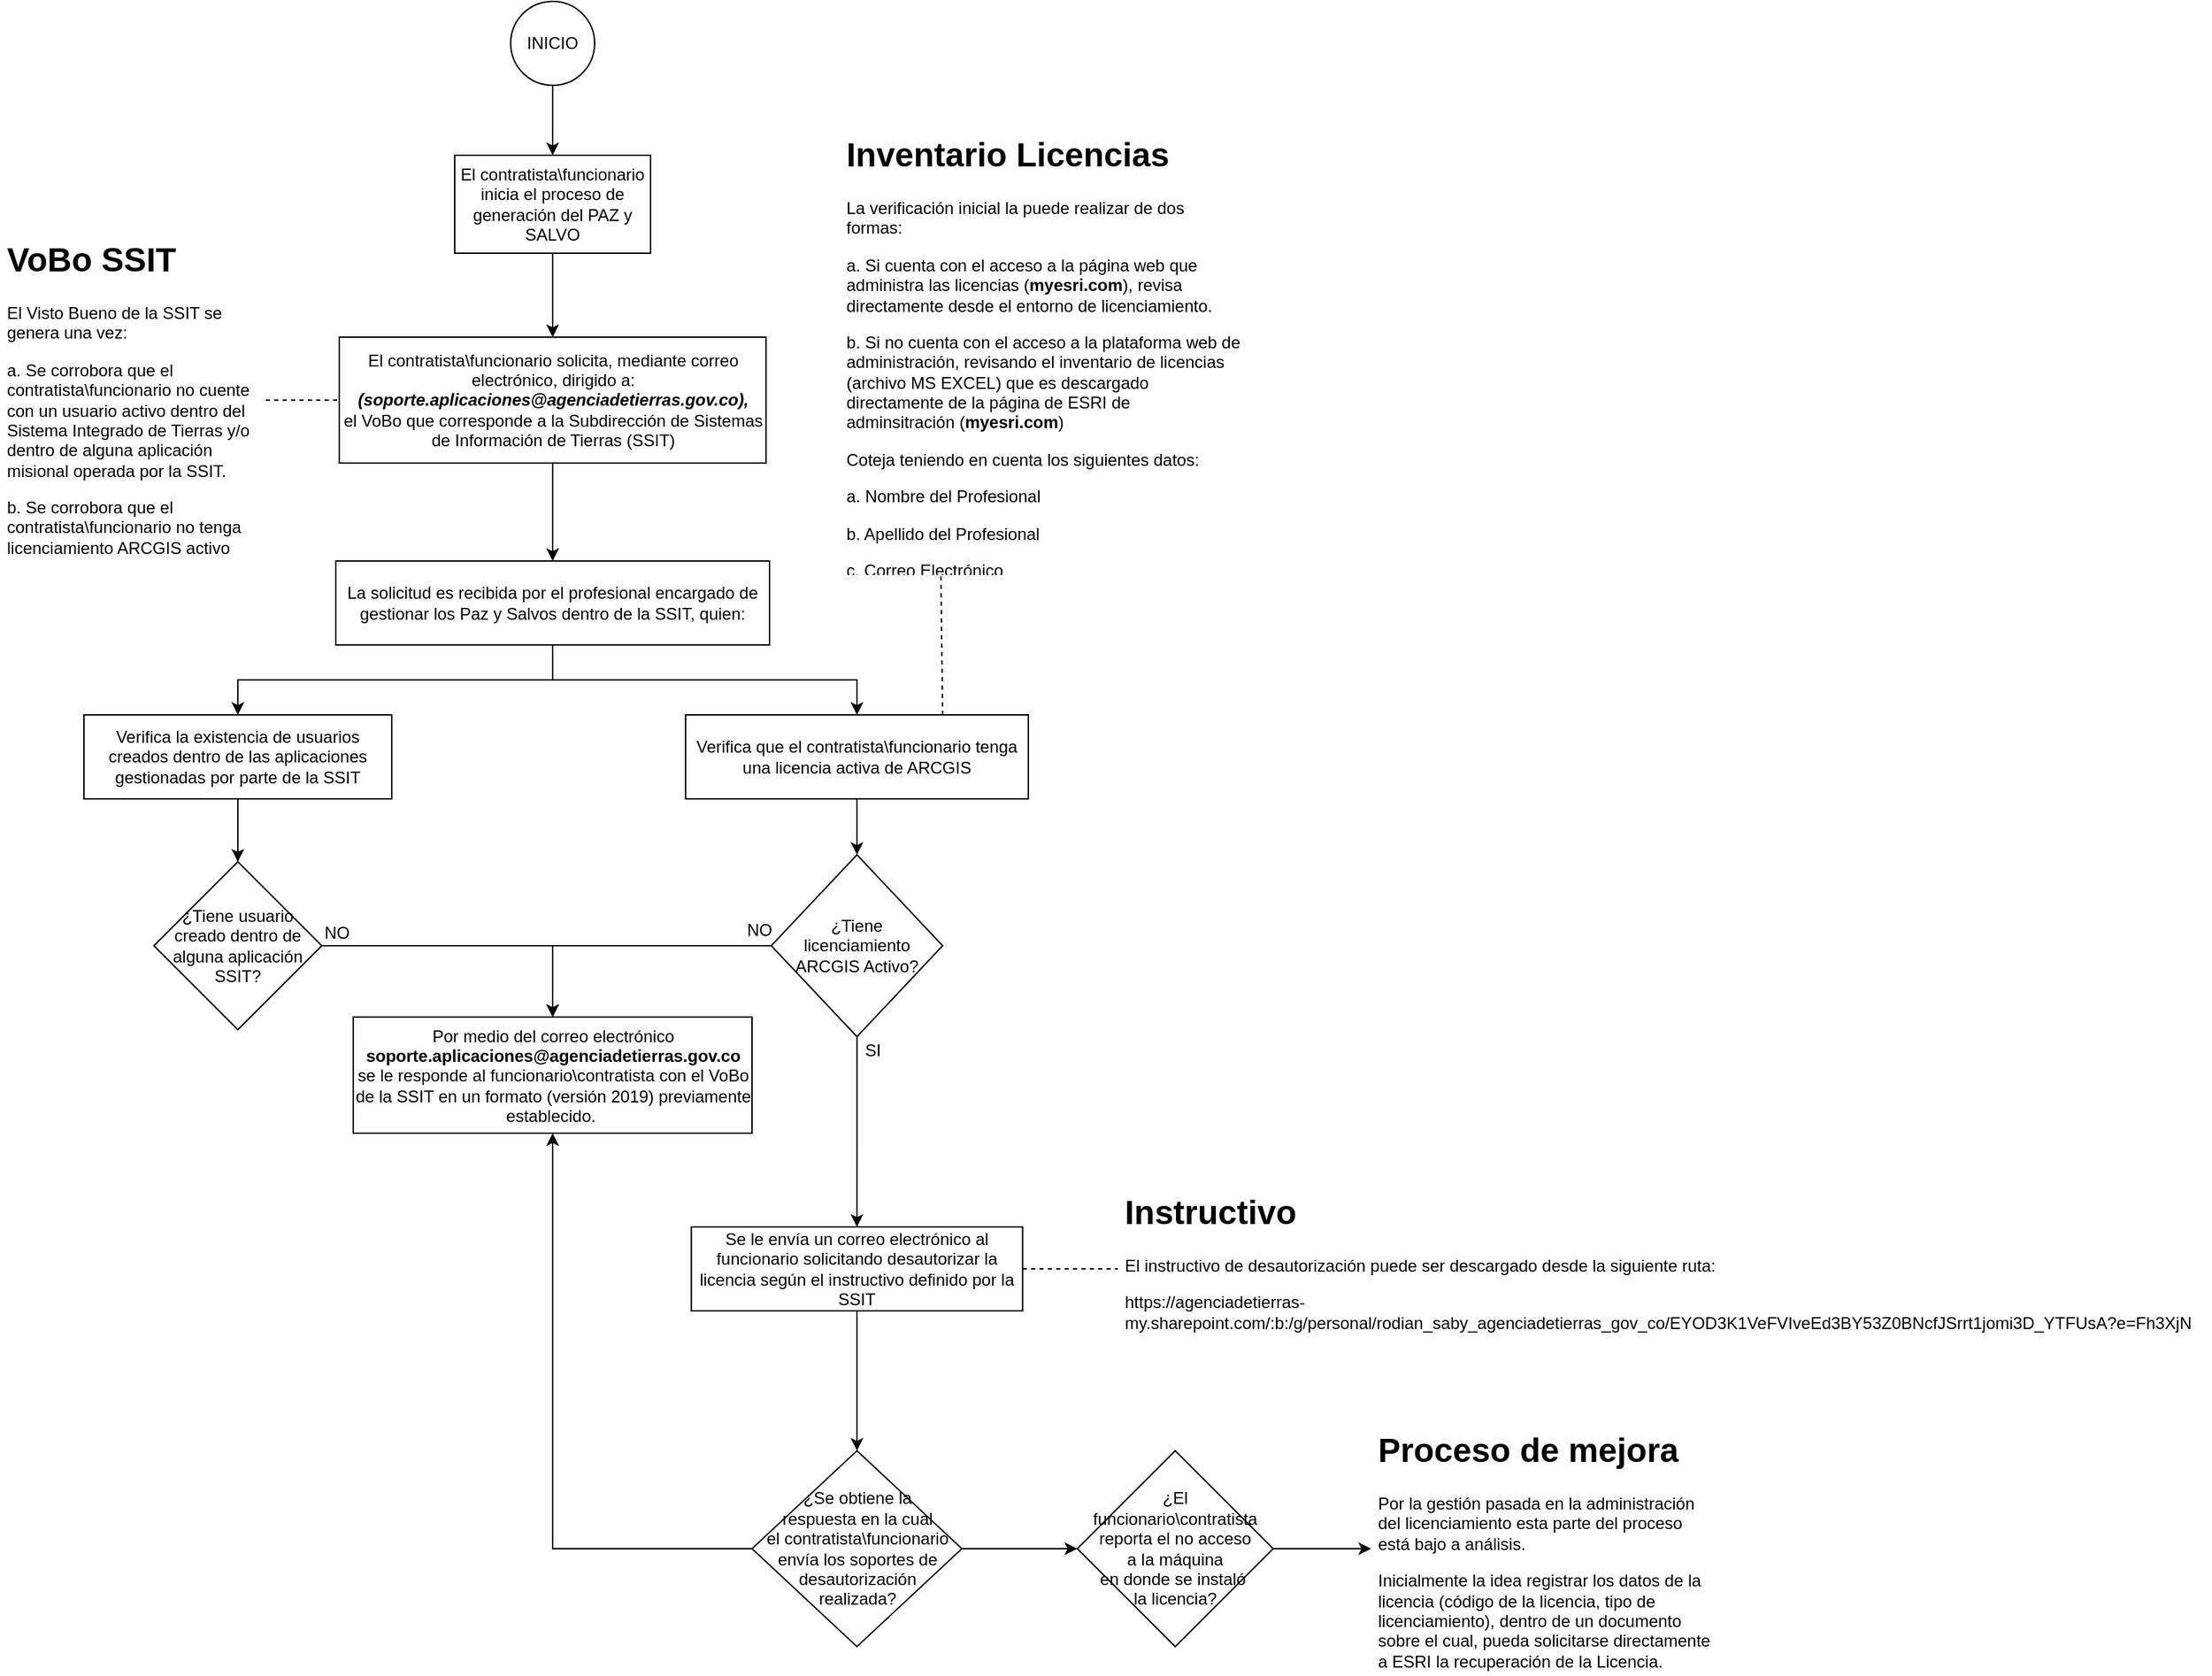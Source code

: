 <mxfile version="13.3.7" type="github">
  <diagram id="EWO0N7kChD3yhIQkibt1" name="Page-1">
    <mxGraphModel dx="1289" dy="804" grid="1" gridSize="10" guides="1" tooltips="1" connect="1" arrows="1" fold="1" page="1" pageScale="1" pageWidth="1169" pageHeight="827" math="0" shadow="0">
      <root>
        <mxCell id="0" />
        <mxCell id="1" parent="0" />
        <mxCell id="-iUiOwt4sMBN9Z4fG8X7-7" style="edgeStyle=orthogonalEdgeStyle;rounded=0;orthogonalLoop=1;jettySize=auto;html=1;exitX=0.5;exitY=1;exitDx=0;exitDy=0;entryX=0.5;entryY=0;entryDx=0;entryDy=0;" parent="1" source="-iUiOwt4sMBN9Z4fG8X7-1" target="-iUiOwt4sMBN9Z4fG8X7-2" edge="1">
          <mxGeometry relative="1" as="geometry" />
        </mxCell>
        <mxCell id="-iUiOwt4sMBN9Z4fG8X7-1" value="INICIO" style="ellipse;whiteSpace=wrap;html=1;aspect=fixed;" parent="1" vertex="1">
          <mxGeometry x="545" y="44" width="60" height="60" as="geometry" />
        </mxCell>
        <mxCell id="-iUiOwt4sMBN9Z4fG8X7-10" style="edgeStyle=orthogonalEdgeStyle;rounded=0;orthogonalLoop=1;jettySize=auto;html=1;exitX=0.5;exitY=1;exitDx=0;exitDy=0;entryX=0.5;entryY=0;entryDx=0;entryDy=0;" parent="1" source="-iUiOwt4sMBN9Z4fG8X7-2" target="-iUiOwt4sMBN9Z4fG8X7-3" edge="1">
          <mxGeometry relative="1" as="geometry" />
        </mxCell>
        <mxCell id="-iUiOwt4sMBN9Z4fG8X7-2" value="El contratista\funcionario inicia el proceso de generación del PAZ y SALVO" style="rounded=0;whiteSpace=wrap;html=1;" parent="1" vertex="1">
          <mxGeometry x="505" y="154" width="140" height="70" as="geometry" />
        </mxCell>
        <mxCell id="-iUiOwt4sMBN9Z4fG8X7-12" style="edgeStyle=orthogonalEdgeStyle;rounded=0;orthogonalLoop=1;jettySize=auto;html=1;" parent="1" source="-iUiOwt4sMBN9Z4fG8X7-3" target="-iUiOwt4sMBN9Z4fG8X7-11" edge="1">
          <mxGeometry relative="1" as="geometry" />
        </mxCell>
        <mxCell id="-iUiOwt4sMBN9Z4fG8X7-3" value="El contratista\funcionario solicita, mediante correo electrónico, dirigido a: &lt;b&gt;&lt;i&gt;(soporte.aplicaciones@agenciadetierras.gov.co), &lt;/i&gt;&lt;/b&gt;&lt;br&gt;el VoBo que corresponde a la Subdirección de Sistemas de Información de Tierras (SSIT)" style="rounded=0;whiteSpace=wrap;html=1;" parent="1" vertex="1">
          <mxGeometry x="422.5" y="284" width="305" height="90" as="geometry" />
        </mxCell>
        <mxCell id="-iUiOwt4sMBN9Z4fG8X7-4" value="&lt;h1&gt;VoBo SSIT&lt;/h1&gt;&lt;p&gt;El Visto Bueno de la SSIT se genera una vez:&lt;/p&gt;&lt;p&gt;a. Se corrobora que el contratista\funcionario no cuente con un usuario activo dentro del Sistema Integrado de Tierras y/o dentro de alguna aplicación misional operada por la SSIT.&lt;/p&gt;&lt;p&gt;b. Se corrobora que el contratista\funcionario no tenga licenciamiento ARCGIS activo&lt;/p&gt;" style="text;html=1;strokeColor=none;fillColor=none;spacing=5;spacingTop=-20;whiteSpace=wrap;overflow=hidden;rounded=0;" parent="1" vertex="1">
          <mxGeometry x="180" y="209" width="190" height="240" as="geometry" />
        </mxCell>
        <mxCell id="-iUiOwt4sMBN9Z4fG8X7-18" style="edgeStyle=orthogonalEdgeStyle;rounded=0;orthogonalLoop=1;jettySize=auto;html=1;entryX=0.5;entryY=0;entryDx=0;entryDy=0;" parent="1" source="-iUiOwt4sMBN9Z4fG8X7-11" target="-iUiOwt4sMBN9Z4fG8X7-16" edge="1">
          <mxGeometry relative="1" as="geometry" />
        </mxCell>
        <mxCell id="-iUiOwt4sMBN9Z4fG8X7-19" style="edgeStyle=orthogonalEdgeStyle;rounded=0;orthogonalLoop=1;jettySize=auto;html=1;exitX=0.5;exitY=1;exitDx=0;exitDy=0;" parent="1" source="-iUiOwt4sMBN9Z4fG8X7-11" target="-iUiOwt4sMBN9Z4fG8X7-17" edge="1">
          <mxGeometry relative="1" as="geometry" />
        </mxCell>
        <mxCell id="-iUiOwt4sMBN9Z4fG8X7-11" value="La solicitud es recibida por el profesional encargado de gestionar los Paz y Salvos dentro de la SSIT, quien:" style="rounded=0;whiteSpace=wrap;html=1;" parent="1" vertex="1">
          <mxGeometry x="420" y="444" width="310" height="60" as="geometry" />
        </mxCell>
        <mxCell id="-iUiOwt4sMBN9Z4fG8X7-13" value="" style="endArrow=none;dashed=1;html=1;entryX=0;entryY=0.5;entryDx=0;entryDy=0;exitX=1;exitY=0.5;exitDx=0;exitDy=0;" parent="1" source="-iUiOwt4sMBN9Z4fG8X7-4" target="-iUiOwt4sMBN9Z4fG8X7-3" edge="1">
          <mxGeometry width="50" height="50" relative="1" as="geometry">
            <mxPoint x="290" y="544" as="sourcePoint" />
            <mxPoint x="340" y="494" as="targetPoint" />
          </mxGeometry>
        </mxCell>
        <mxCell id="-iUiOwt4sMBN9Z4fG8X7-29" style="edgeStyle=orthogonalEdgeStyle;rounded=0;orthogonalLoop=1;jettySize=auto;html=1;entryX=0.5;entryY=0;entryDx=0;entryDy=0;" parent="1" source="-iUiOwt4sMBN9Z4fG8X7-16" target="-iUiOwt4sMBN9Z4fG8X7-28" edge="1">
          <mxGeometry relative="1" as="geometry" />
        </mxCell>
        <mxCell id="-iUiOwt4sMBN9Z4fG8X7-16" value="Verifica la existencia de usuarios creados dentro de las aplicaciones gestionadas por parte de la SSIT" style="rounded=0;whiteSpace=wrap;html=1;" parent="1" vertex="1">
          <mxGeometry x="240" y="554" width="220" height="60" as="geometry" />
        </mxCell>
        <mxCell id="-iUiOwt4sMBN9Z4fG8X7-27" style="edgeStyle=orthogonalEdgeStyle;rounded=0;orthogonalLoop=1;jettySize=auto;html=1;" parent="1" source="-iUiOwt4sMBN9Z4fG8X7-17" target="-iUiOwt4sMBN9Z4fG8X7-20" edge="1">
          <mxGeometry relative="1" as="geometry" />
        </mxCell>
        <mxCell id="-iUiOwt4sMBN9Z4fG8X7-17" value="Verifica que el contratista\funcionario tenga una licencia activa de ARCGIS" style="rounded=0;whiteSpace=wrap;html=1;" parent="1" vertex="1">
          <mxGeometry x="670" y="554" width="245" height="60" as="geometry" />
        </mxCell>
        <mxCell id="xSABTvXdTQhV1PIQ-neN-5" style="edgeStyle=orthogonalEdgeStyle;rounded=0;orthogonalLoop=1;jettySize=auto;html=1;entryX=0.5;entryY=0;entryDx=0;entryDy=0;" edge="1" parent="1" source="-iUiOwt4sMBN9Z4fG8X7-20" target="xSABTvXdTQhV1PIQ-neN-1">
          <mxGeometry relative="1" as="geometry" />
        </mxCell>
        <mxCell id="xSABTvXdTQhV1PIQ-neN-12" style="edgeStyle=orthogonalEdgeStyle;rounded=0;orthogonalLoop=1;jettySize=auto;html=1;entryX=0.5;entryY=0;entryDx=0;entryDy=0;" edge="1" parent="1" source="-iUiOwt4sMBN9Z4fG8X7-20" target="xSABTvXdTQhV1PIQ-neN-9">
          <mxGeometry relative="1" as="geometry" />
        </mxCell>
        <mxCell id="-iUiOwt4sMBN9Z4fG8X7-20" value="¿Tiene&lt;br&gt;licenciamiento &lt;br&gt;ARCGIS Activo?" style="rhombus;whiteSpace=wrap;html=1;" parent="1" vertex="1">
          <mxGeometry x="731.25" y="654" width="122.5" height="130" as="geometry" />
        </mxCell>
        <mxCell id="-iUiOwt4sMBN9Z4fG8X7-21" value="&lt;h1&gt;Inventario Licencias&lt;/h1&gt;&lt;p&gt;La verificación inicial la puede realizar de dos formas:&amp;nbsp;&lt;/p&gt;&lt;p&gt;a. Si cuenta con el acceso a la página web que administra las licencias (&lt;b&gt;myesri.com&lt;/b&gt;), revisa directamente desde el entorno de licenciamiento.&lt;/p&gt;&lt;p&gt;b. Si no cuenta con el acceso a la plataforma web de administración, revisando el inventario de licencias (archivo MS EXCEL) que es descargado directamente de la página de ESRI de adminsitración (&lt;b&gt;myesri.com&lt;/b&gt;)&lt;/p&gt;&lt;p&gt;Coteja teniendo en cuenta los siguientes datos:&lt;/p&gt;&lt;p&gt;a. Nombre del Profesional&lt;/p&gt;&lt;p&gt;b. Apellido del Profesional&lt;/p&gt;&lt;p&gt;c. Correo Electrónico&lt;/p&gt;" style="text;html=1;strokeColor=none;fillColor=none;spacing=5;spacingTop=-20;whiteSpace=wrap;overflow=hidden;rounded=0;" parent="1" vertex="1">
          <mxGeometry x="780" y="134" width="290" height="320" as="geometry" />
        </mxCell>
        <mxCell id="-iUiOwt4sMBN9Z4fG8X7-25" value="" style="endArrow=none;dashed=1;html=1;exitX=0.75;exitY=0;exitDx=0;exitDy=0;entryX=0.25;entryY=1;entryDx=0;entryDy=0;" parent="1" source="-iUiOwt4sMBN9Z4fG8X7-17" target="-iUiOwt4sMBN9Z4fG8X7-21" edge="1">
          <mxGeometry width="50" height="50" relative="1" as="geometry">
            <mxPoint x="1000" y="594" as="sourcePoint" />
            <mxPoint x="1050" y="544" as="targetPoint" />
          </mxGeometry>
        </mxCell>
        <mxCell id="xSABTvXdTQhV1PIQ-neN-4" style="edgeStyle=orthogonalEdgeStyle;rounded=0;orthogonalLoop=1;jettySize=auto;html=1;entryX=0.5;entryY=0;entryDx=0;entryDy=0;" edge="1" parent="1" source="-iUiOwt4sMBN9Z4fG8X7-28" target="xSABTvXdTQhV1PIQ-neN-1">
          <mxGeometry relative="1" as="geometry" />
        </mxCell>
        <mxCell id="-iUiOwt4sMBN9Z4fG8X7-28" value="¿Tiene usuario creado dentro de alguna aplicación SSIT?" style="rhombus;whiteSpace=wrap;html=1;" parent="1" vertex="1">
          <mxGeometry x="290" y="659" width="120" height="120" as="geometry" />
        </mxCell>
        <mxCell id="xSABTvXdTQhV1PIQ-neN-1" value="Por medio del correo electrónico&lt;br&gt;&lt;b&gt;soporte.aplicaciones@agenciadetierras.gov.co&lt;/b&gt;&lt;br&gt;se le responde al funcionario\contratista con el VoBo de la SSIT en un formato (versión 2019) previamente establecido.&amp;nbsp;" style="rounded=0;whiteSpace=wrap;html=1;" vertex="1" parent="1">
          <mxGeometry x="432.5" y="770" width="285" height="83" as="geometry" />
        </mxCell>
        <mxCell id="xSABTvXdTQhV1PIQ-neN-6" value="NO" style="text;html=1;strokeColor=none;fillColor=none;align=center;verticalAlign=middle;whiteSpace=wrap;rounded=0;" vertex="1" parent="1">
          <mxGeometry x="401" y="700" width="40" height="20" as="geometry" />
        </mxCell>
        <mxCell id="xSABTvXdTQhV1PIQ-neN-7" value="NO" style="text;html=1;strokeColor=none;fillColor=none;align=center;verticalAlign=middle;whiteSpace=wrap;rounded=0;" vertex="1" parent="1">
          <mxGeometry x="703.25" y="698" width="40" height="20" as="geometry" />
        </mxCell>
        <mxCell id="xSABTvXdTQhV1PIQ-neN-16" style="edgeStyle=orthogonalEdgeStyle;rounded=0;orthogonalLoop=1;jettySize=auto;html=1;entryX=0.5;entryY=0;entryDx=0;entryDy=0;" edge="1" parent="1" source="xSABTvXdTQhV1PIQ-neN-9" target="xSABTvXdTQhV1PIQ-neN-15">
          <mxGeometry relative="1" as="geometry" />
        </mxCell>
        <mxCell id="xSABTvXdTQhV1PIQ-neN-9" value="Se le envía un correo electrónico al funcionario solicitando desautorizar la licencia según el instructivo definido por la SSIT" style="rounded=0;whiteSpace=wrap;html=1;" vertex="1" parent="1">
          <mxGeometry x="674.13" y="920" width="236.75" height="60" as="geometry" />
        </mxCell>
        <mxCell id="xSABTvXdTQhV1PIQ-neN-10" value="&lt;h1&gt;Instructivo&lt;/h1&gt;&lt;p&gt;El instructivo de desautorización puede ser descargado desde la siguiente ruta:&lt;/p&gt;&lt;p&gt;https://agenciadetierras-my.sharepoint.com/:b:/g/personal/rodian_saby_agenciadetierras_gov_co/EYOD3K1VeFVIveEd3BY53Z0BNcfJSrrt1jomi3D_YTFUsA?e=Fh3XjN&lt;br&gt;&lt;/p&gt;&lt;p&gt;&lt;br&gt;&lt;/p&gt;" style="text;html=1;strokeColor=none;fillColor=none;spacing=5;spacingTop=-20;whiteSpace=wrap;overflow=hidden;rounded=0;" vertex="1" parent="1">
          <mxGeometry x="979" y="890" width="781" height="120" as="geometry" />
        </mxCell>
        <mxCell id="xSABTvXdTQhV1PIQ-neN-11" value="" style="endArrow=none;dashed=1;html=1;exitX=1;exitY=0.5;exitDx=0;exitDy=0;" edge="1" parent="1" source="xSABTvXdTQhV1PIQ-neN-9" target="xSABTvXdTQhV1PIQ-neN-10">
          <mxGeometry width="50" height="50" relative="1" as="geometry">
            <mxPoint x="1170" y="740" as="sourcePoint" />
            <mxPoint x="1220" y="690" as="targetPoint" />
          </mxGeometry>
        </mxCell>
        <mxCell id="xSABTvXdTQhV1PIQ-neN-13" value="SI" style="text;html=1;strokeColor=none;fillColor=none;align=center;verticalAlign=middle;whiteSpace=wrap;rounded=0;" vertex="1" parent="1">
          <mxGeometry x="784" y="784" width="40" height="20" as="geometry" />
        </mxCell>
        <mxCell id="xSABTvXdTQhV1PIQ-neN-18" style="edgeStyle=orthogonalEdgeStyle;rounded=0;orthogonalLoop=1;jettySize=auto;html=1;entryX=0.5;entryY=1;entryDx=0;entryDy=0;" edge="1" parent="1" source="xSABTvXdTQhV1PIQ-neN-15" target="xSABTvXdTQhV1PIQ-neN-1">
          <mxGeometry relative="1" as="geometry">
            <Array as="points">
              <mxPoint x="575" y="1150" />
            </Array>
          </mxGeometry>
        </mxCell>
        <mxCell id="xSABTvXdTQhV1PIQ-neN-20" style="edgeStyle=orthogonalEdgeStyle;rounded=0;orthogonalLoop=1;jettySize=auto;html=1;" edge="1" parent="1" source="xSABTvXdTQhV1PIQ-neN-15" target="xSABTvXdTQhV1PIQ-neN-19">
          <mxGeometry relative="1" as="geometry" />
        </mxCell>
        <mxCell id="xSABTvXdTQhV1PIQ-neN-15" value="&lt;span&gt;¿Se obtiene la &lt;br&gt;respuesta en la cual&lt;br&gt;el contratista\funcionario &lt;br&gt;envía los soportes de desautorización &lt;br&gt;realizada?&lt;/span&gt;" style="rhombus;whiteSpace=wrap;html=1;" vertex="1" parent="1">
          <mxGeometry x="717.5" y="1080" width="150" height="140" as="geometry" />
        </mxCell>
        <mxCell id="xSABTvXdTQhV1PIQ-neN-22" style="edgeStyle=orthogonalEdgeStyle;rounded=0;orthogonalLoop=1;jettySize=auto;html=1;exitX=1;exitY=0.5;exitDx=0;exitDy=0;entryX=0;entryY=0.5;entryDx=0;entryDy=0;" edge="1" parent="1" source="xSABTvXdTQhV1PIQ-neN-19" target="xSABTvXdTQhV1PIQ-neN-21">
          <mxGeometry relative="1" as="geometry" />
        </mxCell>
        <mxCell id="xSABTvXdTQhV1PIQ-neN-19" value="¿El funcionario\contratista&lt;br&gt;reporta el no acceso&lt;br&gt;a la máquina&lt;br&gt;en donde se instaló&amp;nbsp;&lt;br&gt;la licencia?" style="rhombus;whiteSpace=wrap;html=1;" vertex="1" parent="1">
          <mxGeometry x="950" y="1080" width="140" height="140" as="geometry" />
        </mxCell>
        <mxCell id="xSABTvXdTQhV1PIQ-neN-21" value="&lt;h1&gt;Proceso de mejora&lt;/h1&gt;&lt;p&gt;Por la gestión pasada en la administración del licenciamiento esta parte del proceso está bajo a análisis.&amp;nbsp;&lt;/p&gt;&lt;p&gt;Inicialmente la idea registrar los datos de la licencia (código de la licencia, tipo de licenciamiento), dentro de un documento sobre el cual, pueda solicitarse directamente a ESRI la recuperación de la Licencia.&lt;/p&gt;" style="text;html=1;strokeColor=none;fillColor=none;spacing=5;spacingTop=-20;whiteSpace=wrap;overflow=hidden;rounded=0;" vertex="1" parent="1">
          <mxGeometry x="1160" y="1060" width="250" height="180" as="geometry" />
        </mxCell>
      </root>
    </mxGraphModel>
  </diagram>
</mxfile>
